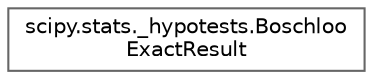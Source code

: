 digraph "Graphical Class Hierarchy"
{
 // LATEX_PDF_SIZE
  bgcolor="transparent";
  edge [fontname=Helvetica,fontsize=10,labelfontname=Helvetica,labelfontsize=10];
  node [fontname=Helvetica,fontsize=10,shape=box,height=0.2,width=0.4];
  rankdir="LR";
  Node0 [id="Node000000",label="scipy.stats._hypotests.Boschloo\lExactResult",height=0.2,width=0.4,color="grey40", fillcolor="white", style="filled",URL="$dd/dd0/classscipy_1_1stats_1_1__hypotests_1_1BoschlooExactResult.html",tooltip=" "];
}
